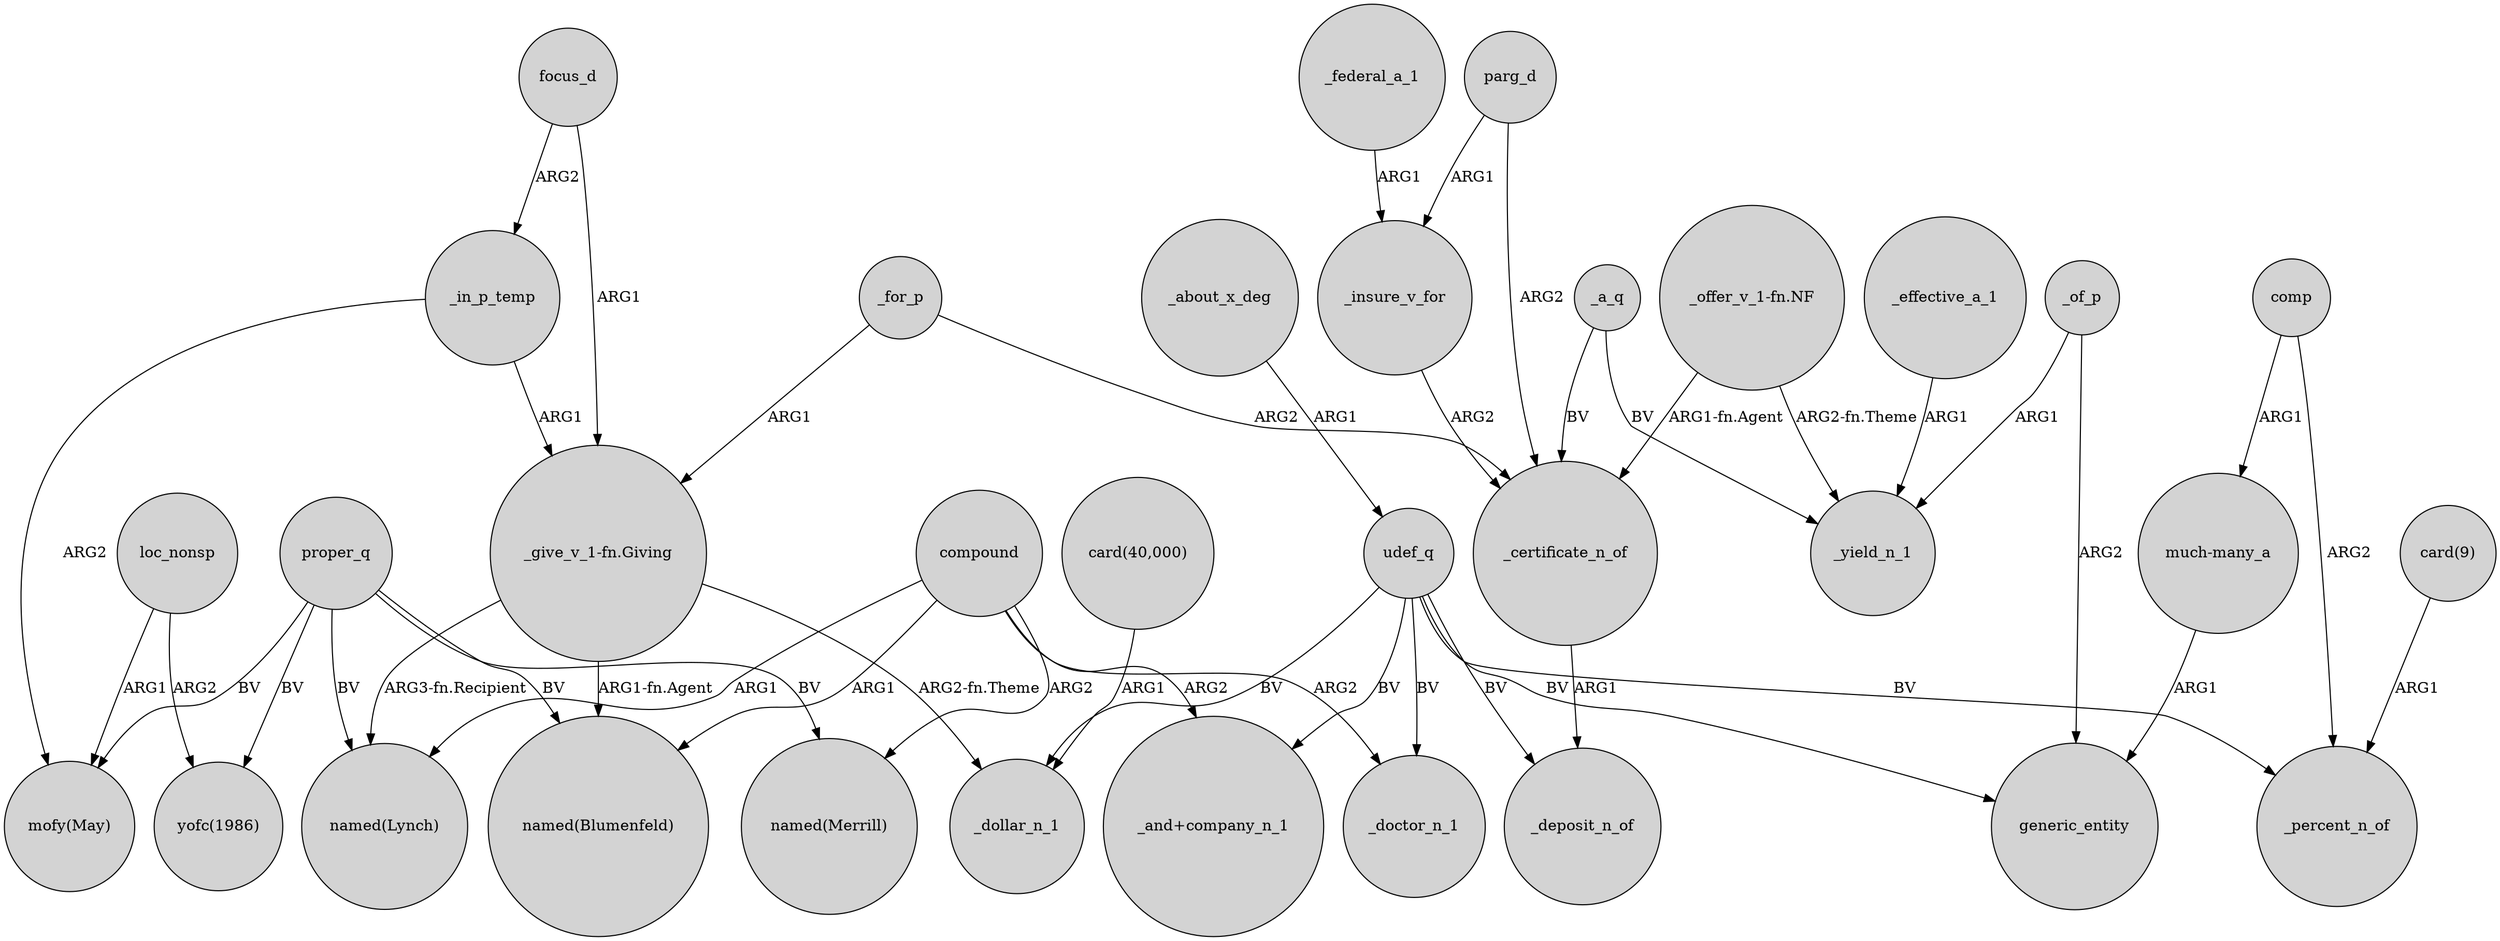 digraph {
	node [shape=circle style=filled]
	_of_p -> generic_entity [label=ARG2]
	compound -> "named(Lynch)" [label=ARG1]
	compound -> _doctor_n_1 [label=ARG2]
	focus_d -> _in_p_temp [label=ARG2]
	"card(9)" -> _percent_n_of [label=ARG1]
	udef_q -> generic_entity [label=BV]
	"_give_v_1-fn.Giving" -> "named(Lynch)" [label="ARG3-fn.Recipient"]
	"much-many_a" -> generic_entity [label=ARG1]
	comp -> _percent_n_of [label=ARG2]
	proper_q -> "named(Lynch)" [label=BV]
	"_give_v_1-fn.Giving" -> "named(Blumenfeld)" [label="ARG1-fn.Agent"]
	_a_q -> _certificate_n_of [label=BV]
	_in_p_temp -> "_give_v_1-fn.Giving" [label=ARG1]
	_a_q -> _yield_n_1 [label=BV]
	proper_q -> "mofy(May)" [label=BV]
	compound -> "named(Merrill)" [label=ARG2]
	_effective_a_1 -> _yield_n_1 [label=ARG1]
	loc_nonsp -> "yofc(1986)" [label=ARG2]
	"_offer_v_1-fn.NF" -> _certificate_n_of [label="ARG1-fn.Agent"]
	_about_x_deg -> udef_q [label=ARG1]
	udef_q -> _doctor_n_1 [label=BV]
	_in_p_temp -> "mofy(May)" [label=ARG2]
	_for_p -> _certificate_n_of [label=ARG2]
	"card(40,000)" -> _dollar_n_1 [label=ARG1]
	"_give_v_1-fn.Giving" -> _dollar_n_1 [label="ARG2-fn.Theme"]
	_for_p -> "_give_v_1-fn.Giving" [label=ARG1]
	proper_q -> "named(Blumenfeld)" [label=BV]
	udef_q -> _deposit_n_of [label=BV]
	"_offer_v_1-fn.NF" -> _yield_n_1 [label="ARG2-fn.Theme"]
	compound -> "named(Blumenfeld)" [label=ARG1]
	_certificate_n_of -> _deposit_n_of [label=ARG1]
	_of_p -> _yield_n_1 [label=ARG1]
	comp -> "much-many_a" [label=ARG1]
	compound -> "_and+company_n_1" [label=ARG2]
	focus_d -> "_give_v_1-fn.Giving" [label=ARG1]
	parg_d -> _certificate_n_of [label=ARG2]
	parg_d -> _insure_v_for [label=ARG1]
	proper_q -> "yofc(1986)" [label=BV]
	_insure_v_for -> _certificate_n_of [label=ARG2]
	_federal_a_1 -> _insure_v_for [label=ARG1]
	proper_q -> "named(Merrill)" [label=BV]
	udef_q -> "_and+company_n_1" [label=BV]
	udef_q -> _percent_n_of [label=BV]
	loc_nonsp -> "mofy(May)" [label=ARG1]
	udef_q -> _dollar_n_1 [label=BV]
}
